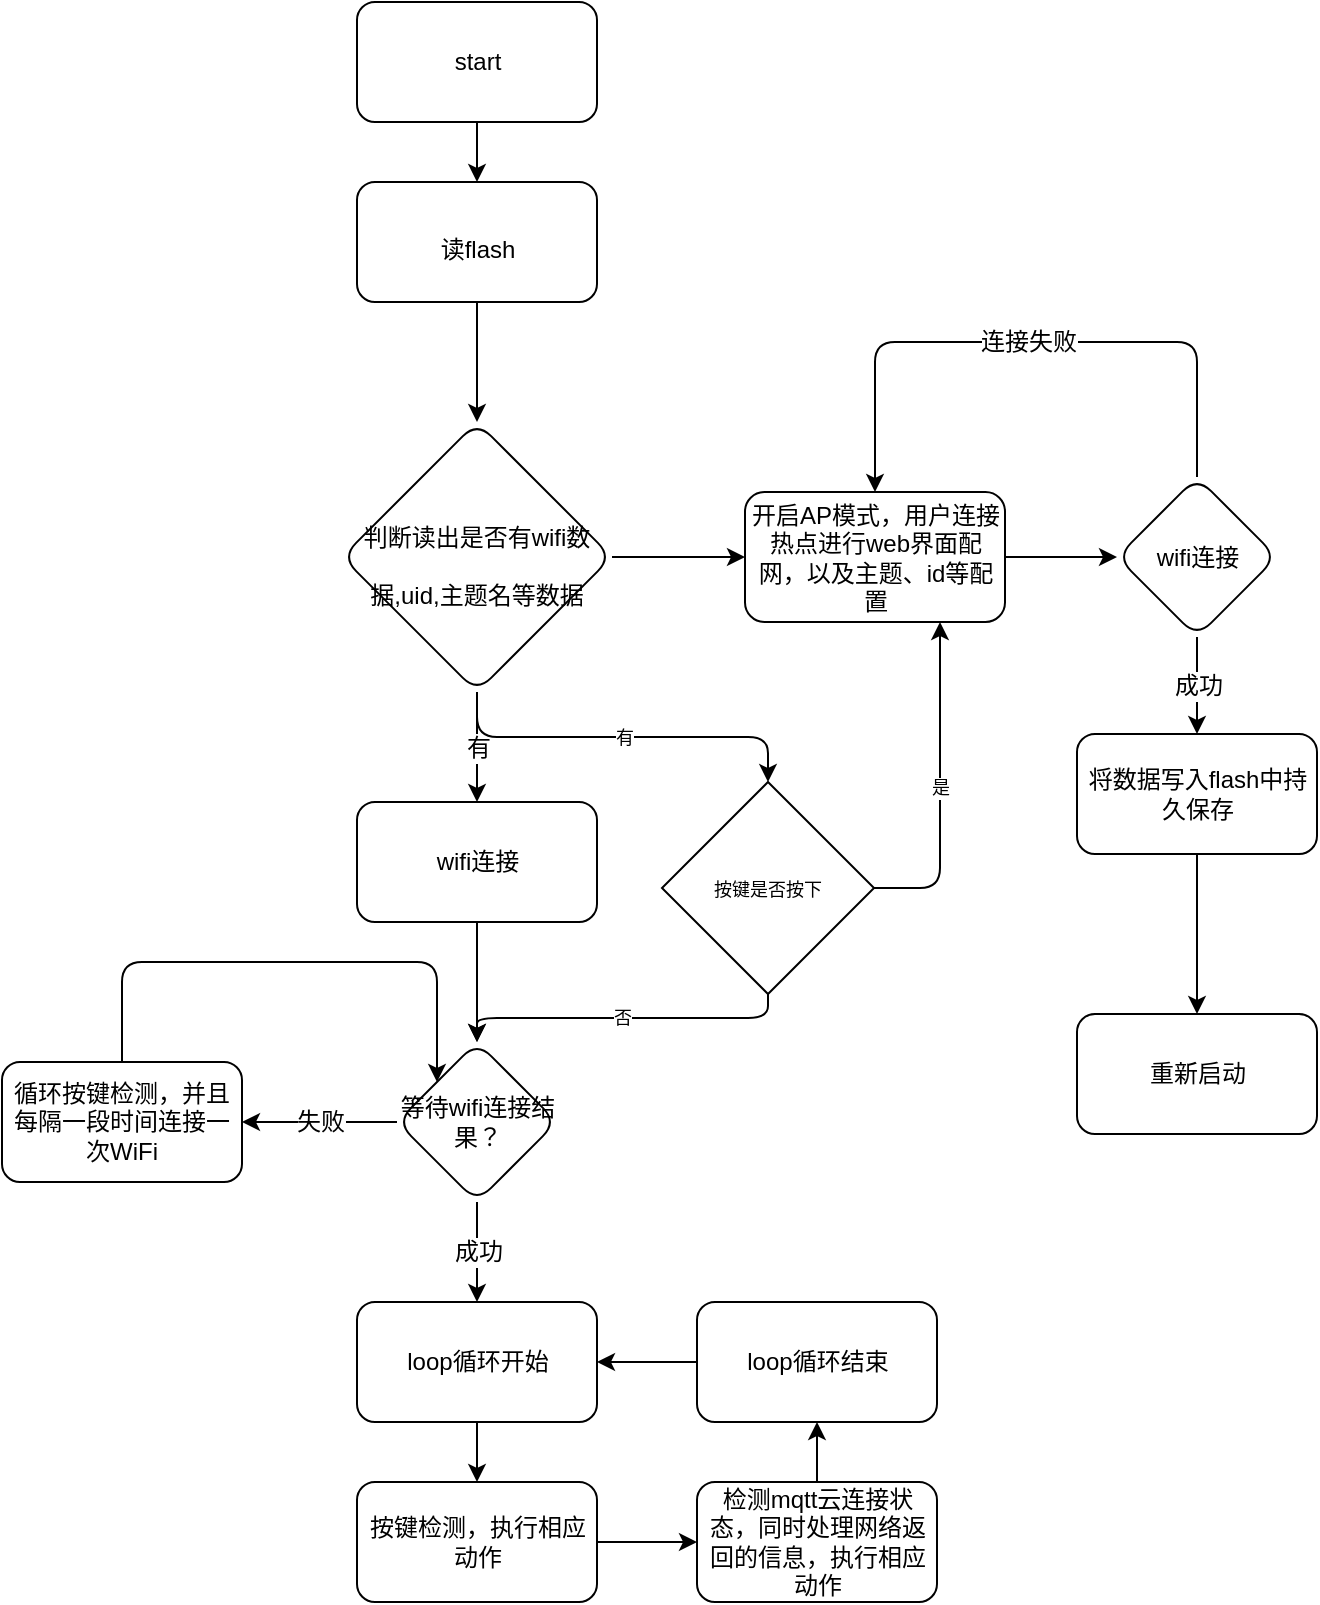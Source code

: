 <mxfile>
    <diagram id="NbxmYRiWumEeomSfXkyR" name="第 1 页">
        <mxGraphModel dx="1683" dy="1977" grid="1" gridSize="10" guides="1" tooltips="1" connect="1" arrows="1" fold="1" page="1" pageScale="1" pageWidth="827" pageHeight="1169" math="0" shadow="0">
            <root>
                <mxCell id="0"/>
                <mxCell id="1" parent="0"/>
                <mxCell id="10" style="edgeStyle=none;html=1;exitX=0.5;exitY=1;exitDx=0;exitDy=0;entryX=0.5;entryY=0;entryDx=0;entryDy=0;fontSize=12;rounded=1;" parent="1" source="7" target="8" edge="1">
                    <mxGeometry relative="1" as="geometry"/>
                </mxCell>
                <mxCell id="7" value="start" style="rounded=1;whiteSpace=wrap;html=1;" parent="1" vertex="1">
                    <mxGeometry x="247.5" y="-1150" width="120" height="60" as="geometry"/>
                </mxCell>
                <mxCell id="34" value="" style="edgeStyle=orthogonalEdgeStyle;html=1;fontSize=12;entryX=0.5;entryY=0;entryDx=0;entryDy=0;rounded=1;" parent="1" source="8" target="9" edge="1">
                    <mxGeometry relative="1" as="geometry">
                        <mxPoint x="307.5" y="-950" as="targetPoint"/>
                    </mxGeometry>
                </mxCell>
                <mxCell id="8" value="&lt;font style=&quot;font-size: 12px;&quot;&gt;读flash&lt;/font&gt;" style="rounded=1;whiteSpace=wrap;html=1;fontSize=24;" parent="1" vertex="1">
                    <mxGeometry x="247.5" y="-1060" width="120" height="60" as="geometry"/>
                </mxCell>
                <mxCell id="15" value="有" style="edgeStyle=none;html=1;exitX=0.5;exitY=1;exitDx=0;exitDy=0;entryX=0.5;entryY=0;entryDx=0;entryDy=0;fontSize=12;rounded=1;" parent="1" source="9" target="13" edge="1">
                    <mxGeometry relative="1" as="geometry"/>
                </mxCell>
                <mxCell id="32" value="" style="edgeStyle=orthogonalEdgeStyle;html=1;fontSize=12;rounded=1;" parent="1" source="9" target="31" edge="1">
                    <mxGeometry relative="1" as="geometry"/>
                </mxCell>
                <mxCell id="68" value="有" style="edgeStyle=orthogonalEdgeStyle;html=1;exitX=0.5;exitY=1;exitDx=0;exitDy=0;fontSize=9;" edge="1" parent="1" source="9" target="67">
                    <mxGeometry relative="1" as="geometry"/>
                </mxCell>
                <mxCell id="9" value="&lt;font style=&quot;font-size: 12px;&quot;&gt;判断读出是否有wifi数据,uid,主题名等数据&lt;/font&gt;" style="rhombus;whiteSpace=wrap;html=1;fontSize=24;rounded=1;" parent="1" vertex="1">
                    <mxGeometry x="240" y="-940" width="135" height="135" as="geometry"/>
                </mxCell>
                <mxCell id="17" style="edgeStyle=none;html=1;exitX=0.5;exitY=1;exitDx=0;exitDy=0;entryX=0.5;entryY=0;entryDx=0;entryDy=0;fontSize=12;rounded=1;" parent="1" source="13" target="16" edge="1">
                    <mxGeometry relative="1" as="geometry"/>
                </mxCell>
                <mxCell id="13" value="wifi连接" style="rounded=1;whiteSpace=wrap;html=1;fontSize=12;" parent="1" vertex="1">
                    <mxGeometry x="247.5" y="-750" width="120" height="60" as="geometry"/>
                </mxCell>
                <mxCell id="19" value="成功" style="edgeStyle=none;html=1;fontSize=12;rounded=1;" parent="1" source="16" target="18" edge="1">
                    <mxGeometry relative="1" as="geometry"/>
                </mxCell>
                <mxCell id="55" value="失败" style="edgeStyle=elbowEdgeStyle;elbow=vertical;html=1;fontSize=12;rounded=1;" parent="1" source="16" target="54" edge="1">
                    <mxGeometry relative="1" as="geometry"/>
                </mxCell>
                <mxCell id="16" value="等待wifi连接结果？" style="rhombus;whiteSpace=wrap;html=1;fontSize=12;rounded=1;" parent="1" vertex="1">
                    <mxGeometry x="267.5" y="-630" width="80" height="80" as="geometry"/>
                </mxCell>
                <mxCell id="21" style="edgeStyle=none;html=1;exitX=0.5;exitY=1;exitDx=0;exitDy=0;entryX=0.5;entryY=0;entryDx=0;entryDy=0;fontSize=12;rounded=1;" parent="1" source="18" target="20" edge="1">
                    <mxGeometry relative="1" as="geometry"/>
                </mxCell>
                <mxCell id="18" value="loop循环开始" style="whiteSpace=wrap;html=1;rounded=1;" parent="1" vertex="1">
                    <mxGeometry x="247.5" y="-500" width="120" height="60" as="geometry"/>
                </mxCell>
                <mxCell id="24" value="" style="edgeStyle=none;html=1;fontSize=12;rounded=1;" parent="1" source="20" target="23" edge="1">
                    <mxGeometry relative="1" as="geometry"/>
                </mxCell>
                <mxCell id="20" value="按键检测，执行相应动作" style="rounded=1;whiteSpace=wrap;html=1;fontSize=12;" parent="1" vertex="1">
                    <mxGeometry x="247.5" y="-410" width="120" height="60" as="geometry"/>
                </mxCell>
                <mxCell id="26" value="" style="edgeStyle=none;html=1;fontSize=12;rounded=1;" parent="1" source="23" target="25" edge="1">
                    <mxGeometry relative="1" as="geometry"/>
                </mxCell>
                <mxCell id="23" value="检测mqtt云连接状态，同时处理网络返回的信息，执行相应动作" style="whiteSpace=wrap;html=1;rounded=1;" parent="1" vertex="1">
                    <mxGeometry x="417.5" y="-410" width="120" height="60" as="geometry"/>
                </mxCell>
                <mxCell id="30" style="edgeStyle=orthogonalEdgeStyle;html=1;exitX=0;exitY=0.5;exitDx=0;exitDy=0;entryX=1;entryY=0.5;entryDx=0;entryDy=0;fontSize=12;rounded=1;" parent="1" source="25" target="18" edge="1">
                    <mxGeometry relative="1" as="geometry"/>
                </mxCell>
                <mxCell id="25" value="loop循环结束" style="whiteSpace=wrap;html=1;rounded=1;" parent="1" vertex="1">
                    <mxGeometry x="417.5" y="-500" width="120" height="60" as="geometry"/>
                </mxCell>
                <mxCell id="49" value="" style="edgeStyle=none;html=1;fontSize=12;rounded=1;" parent="1" source="31" target="48" edge="1">
                    <mxGeometry relative="1" as="geometry"/>
                </mxCell>
                <mxCell id="31" value="&lt;font style=&quot;font-size: 12px;&quot;&gt;开启AP模式，用户连接热点进行web界面配网，以及主题、id等配置&lt;/font&gt;" style="whiteSpace=wrap;html=1;fontSize=12;rounded=1;" parent="1" vertex="1">
                    <mxGeometry x="441.5" y="-905" width="130" height="65" as="geometry"/>
                </mxCell>
                <mxCell id="50" value="连接失败" style="edgeStyle=elbowEdgeStyle;elbow=vertical;html=1;exitX=0.5;exitY=0;exitDx=0;exitDy=0;fontSize=12;rounded=1;" parent="1" source="48" target="31" edge="1">
                    <mxGeometry relative="1" as="geometry">
                        <mxPoint x="507.5" y="-1060" as="targetPoint"/>
                        <Array as="points">
                            <mxPoint x="587.5" y="-980"/>
                        </Array>
                    </mxGeometry>
                </mxCell>
                <mxCell id="52" value="成功" style="edgeStyle=elbowEdgeStyle;elbow=vertical;html=1;fontSize=12;rounded=1;" parent="1" source="48" target="51" edge="1">
                    <mxGeometry relative="1" as="geometry"/>
                </mxCell>
                <mxCell id="48" value="wifi连接" style="rhombus;whiteSpace=wrap;html=1;rounded=1;" parent="1" vertex="1">
                    <mxGeometry x="627.5" y="-912.5" width="80" height="80" as="geometry"/>
                </mxCell>
                <mxCell id="58" value="" style="edgeStyle=none;html=1;" edge="1" parent="1" source="51" target="57">
                    <mxGeometry relative="1" as="geometry"/>
                </mxCell>
                <mxCell id="51" value="将数据写入flash中持久保存" style="whiteSpace=wrap;html=1;rounded=1;" parent="1" vertex="1">
                    <mxGeometry x="607.5" y="-784" width="120" height="60" as="geometry"/>
                </mxCell>
                <mxCell id="56" style="edgeStyle=elbowEdgeStyle;elbow=vertical;html=1;exitX=0.5;exitY=0;exitDx=0;exitDy=0;entryX=0;entryY=0;entryDx=0;entryDy=0;fontSize=12;rounded=1;" parent="1" source="54" target="16" edge="1">
                    <mxGeometry relative="1" as="geometry">
                        <Array as="points">
                            <mxPoint x="210" y="-670"/>
                            <mxPoint x="30" y="-770"/>
                            <mxPoint x="180" y="-670"/>
                        </Array>
                    </mxGeometry>
                </mxCell>
                <mxCell id="54" value="循环按键检测，并且每隔一段时间连接一次WiFi" style="whiteSpace=wrap;html=1;rounded=1;" parent="1" vertex="1">
                    <mxGeometry x="70" y="-620" width="120" height="60" as="geometry"/>
                </mxCell>
                <mxCell id="57" value="重新启动" style="whiteSpace=wrap;html=1;rounded=1;" vertex="1" parent="1">
                    <mxGeometry x="607.5" y="-644" width="120" height="60" as="geometry"/>
                </mxCell>
                <mxCell id="69" value="否" style="edgeStyle=orthogonalEdgeStyle;html=1;exitX=0.5;exitY=1;exitDx=0;exitDy=0;fontSize=9;" edge="1" parent="1" source="67" target="16">
                    <mxGeometry relative="1" as="geometry"/>
                </mxCell>
                <mxCell id="70" value="是" style="edgeStyle=orthogonalEdgeStyle;html=1;exitX=1;exitY=0.5;exitDx=0;exitDy=0;entryX=0.75;entryY=1;entryDx=0;entryDy=0;fontSize=9;" edge="1" parent="1" source="67" target="31">
                    <mxGeometry relative="1" as="geometry"/>
                </mxCell>
                <mxCell id="67" value="&lt;font style=&quot;font-size: 9px;&quot;&gt;按键是否按下&lt;/font&gt;" style="rhombus;whiteSpace=wrap;html=1;" vertex="1" parent="1">
                    <mxGeometry x="400" y="-760" width="106" height="106" as="geometry"/>
                </mxCell>
            </root>
        </mxGraphModel>
    </diagram>
</mxfile>